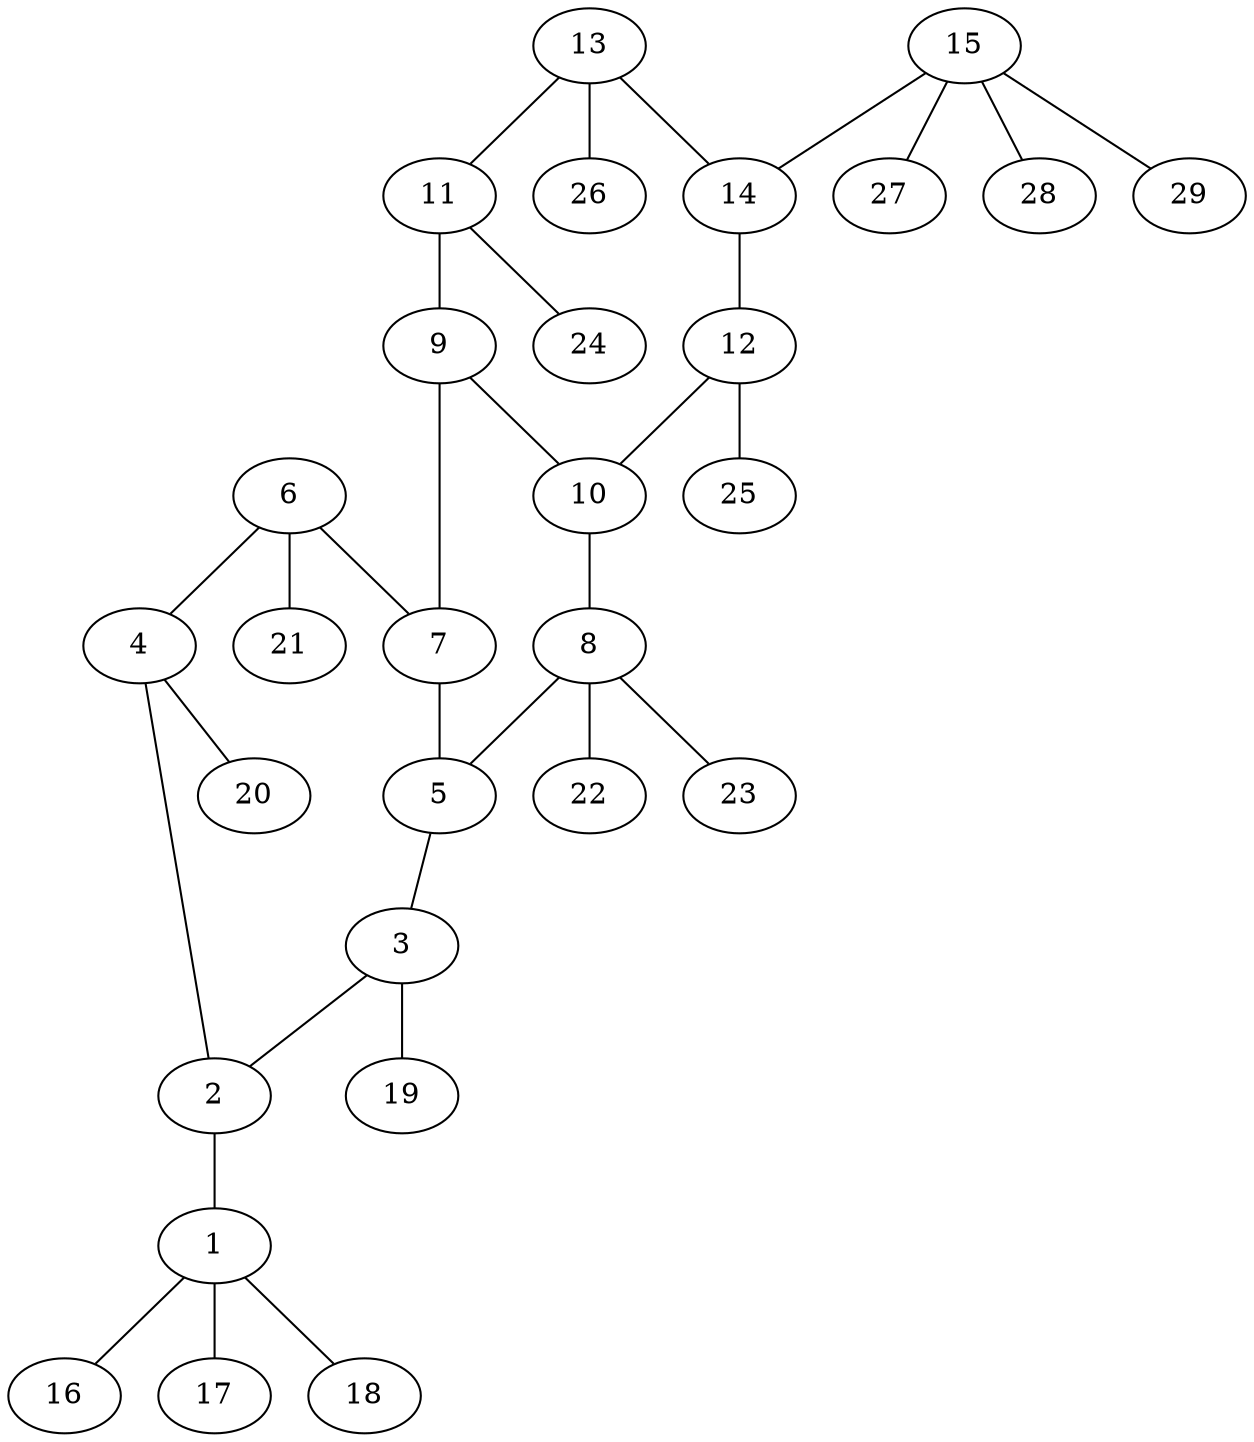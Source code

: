graph molecule_330 {
	1	 [chem=C];
	16	 [chem=H];
	1 -- 16	 [valence=1];
	17	 [chem=H];
	1 -- 17	 [valence=1];
	18	 [chem=H];
	1 -- 18	 [valence=1];
	2	 [chem=C];
	2 -- 1	 [valence=1];
	3	 [chem=C];
	3 -- 2	 [valence=2];
	19	 [chem=H];
	3 -- 19	 [valence=1];
	4	 [chem=C];
	4 -- 2	 [valence=1];
	20	 [chem=H];
	4 -- 20	 [valence=1];
	5	 [chem=C];
	5 -- 3	 [valence=1];
	6	 [chem=C];
	6 -- 4	 [valence=2];
	7	 [chem=C];
	6 -- 7	 [valence=1];
	21	 [chem=H];
	6 -- 21	 [valence=1];
	7 -- 5	 [valence=2];
	8	 [chem=C];
	8 -- 5	 [valence=1];
	22	 [chem=H];
	8 -- 22	 [valence=1];
	23	 [chem=H];
	8 -- 23	 [valence=1];
	9	 [chem=C];
	9 -- 7	 [valence=1];
	10	 [chem=C];
	9 -- 10	 [valence=1];
	10 -- 8	 [valence=1];
	11	 [chem=C];
	11 -- 9	 [valence=2];
	24	 [chem=H];
	11 -- 24	 [valence=1];
	12	 [chem=C];
	12 -- 10	 [valence=2];
	25	 [chem=H];
	12 -- 25	 [valence=1];
	13	 [chem=C];
	13 -- 11	 [valence=1];
	14	 [chem=C];
	13 -- 14	 [valence=2];
	26	 [chem=H];
	13 -- 26	 [valence=1];
	14 -- 12	 [valence=1];
	15	 [chem=C];
	15 -- 14	 [valence=1];
	27	 [chem=H];
	15 -- 27	 [valence=1];
	28	 [chem=H];
	15 -- 28	 [valence=1];
	29	 [chem=H];
	15 -- 29	 [valence=1];
}
